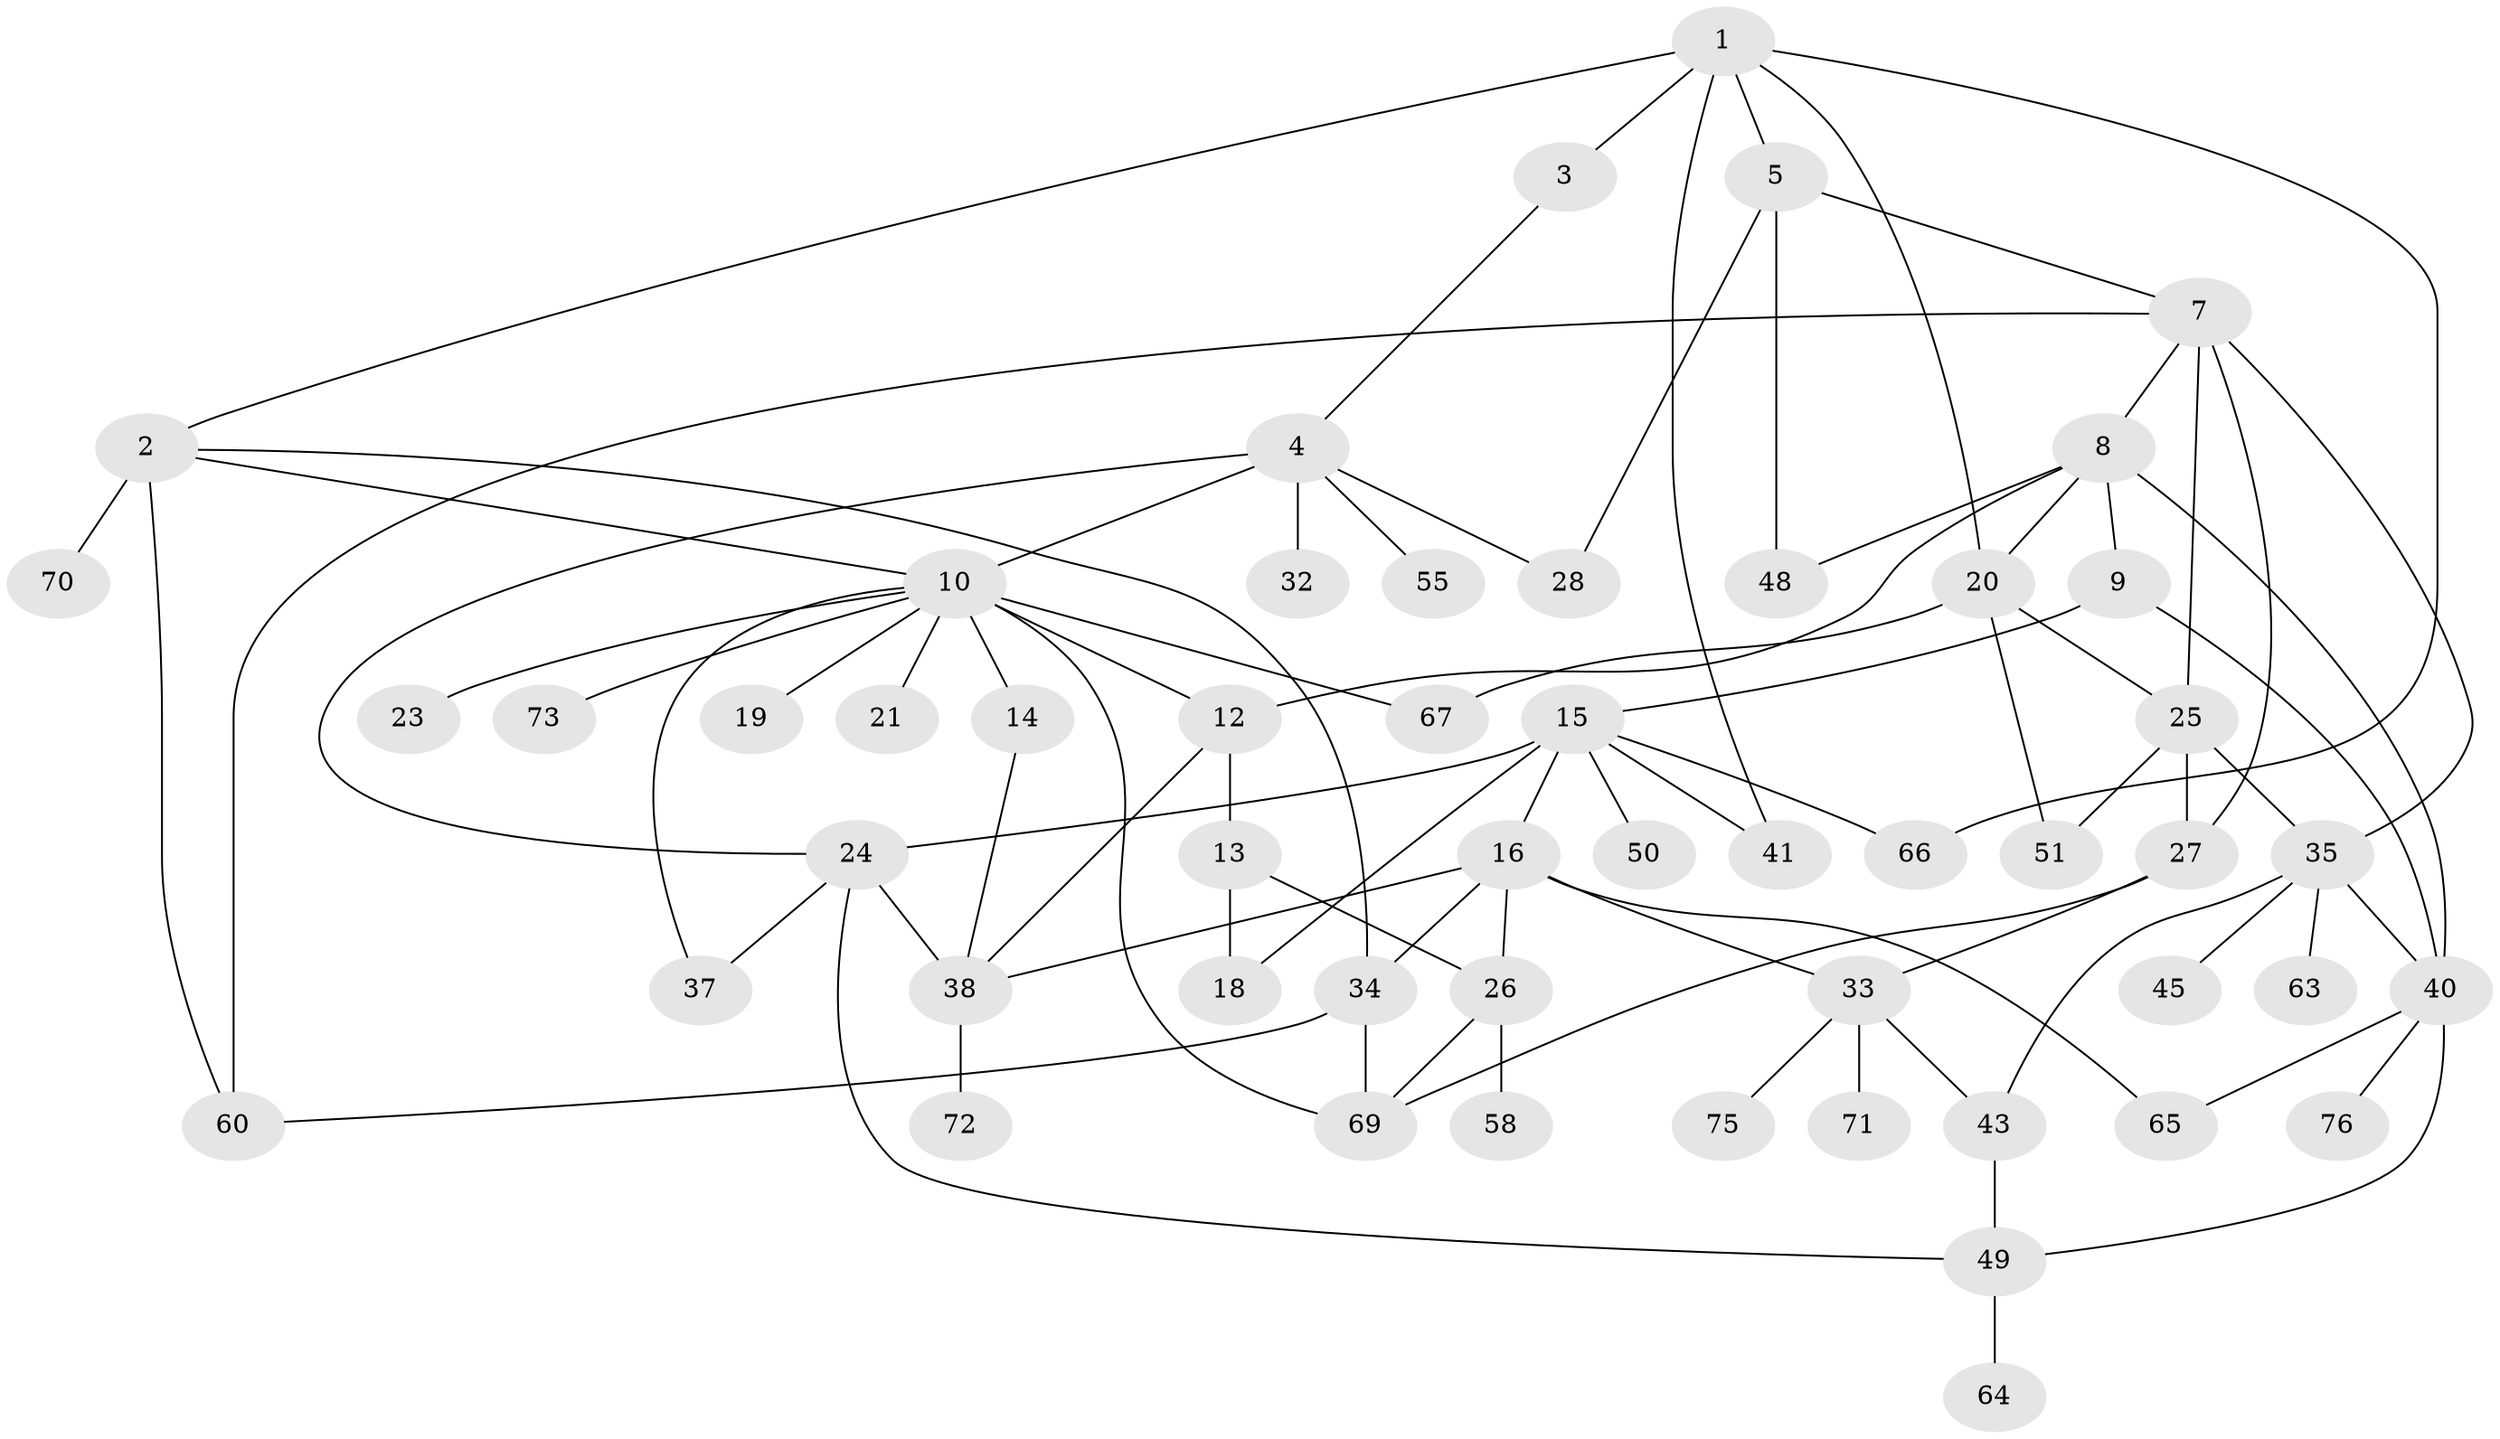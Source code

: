 // Generated by graph-tools (version 1.1) at 2025/23/03/03/25 07:23:32]
// undirected, 53 vertices, 84 edges
graph export_dot {
graph [start="1"]
  node [color=gray90,style=filled];
  1 [super="+6"];
  2 [super="+29"];
  3;
  4 [super="+22"];
  5 [super="+31"];
  7 [super="+11"];
  8 [super="+74"];
  9;
  10 [super="+17"];
  12;
  13 [super="+46"];
  14 [super="+54"];
  15 [super="+39"];
  16 [super="+61"];
  18;
  19;
  20 [super="+30"];
  21;
  23;
  24 [super="+36"];
  25 [super="+59"];
  26 [super="+57"];
  27;
  28;
  32;
  33 [super="+53"];
  34 [super="+62"];
  35;
  37;
  38 [super="+44"];
  40 [super="+42"];
  41;
  43 [super="+47"];
  45 [super="+56"];
  48;
  49 [super="+52"];
  50;
  51;
  55;
  58;
  60 [super="+77"];
  63;
  64 [super="+68"];
  65;
  66;
  67;
  69;
  70;
  71;
  72;
  73;
  75;
  76;
  1 -- 2;
  1 -- 3;
  1 -- 5;
  1 -- 20;
  1 -- 41;
  1 -- 66;
  2 -- 34;
  2 -- 10;
  2 -- 60;
  2 -- 70;
  3 -- 4;
  4 -- 10 [weight=2];
  4 -- 28;
  4 -- 32;
  4 -- 55;
  4 -- 24;
  5 -- 7;
  5 -- 48;
  5 -- 28;
  7 -- 8;
  7 -- 25;
  7 -- 27;
  7 -- 60;
  7 -- 35;
  8 -- 9;
  8 -- 12;
  8 -- 48;
  8 -- 40;
  8 -- 20;
  9 -- 15;
  9 -- 40;
  10 -- 14;
  10 -- 23;
  10 -- 37;
  10 -- 12;
  10 -- 67;
  10 -- 19;
  10 -- 69;
  10 -- 21;
  10 -- 73;
  12 -- 13;
  12 -- 38;
  13 -- 18;
  13 -- 26;
  14 -- 38;
  15 -- 16 [weight=2];
  15 -- 24;
  15 -- 66;
  15 -- 18;
  15 -- 41;
  15 -- 50;
  16 -- 33;
  16 -- 34;
  16 -- 65;
  16 -- 26;
  16 -- 38;
  20 -- 67;
  20 -- 25;
  20 -- 51;
  24 -- 49;
  24 -- 37;
  24 -- 38;
  25 -- 35;
  25 -- 51;
  25 -- 27;
  26 -- 58 [weight=2];
  26 -- 69;
  27 -- 69;
  27 -- 33;
  33 -- 43;
  33 -- 75;
  33 -- 71;
  34 -- 69;
  34 -- 60;
  35 -- 45;
  35 -- 63;
  35 -- 43;
  35 -- 40;
  38 -- 72;
  40 -- 76;
  40 -- 49;
  40 -- 65;
  43 -- 49;
  49 -- 64;
}
